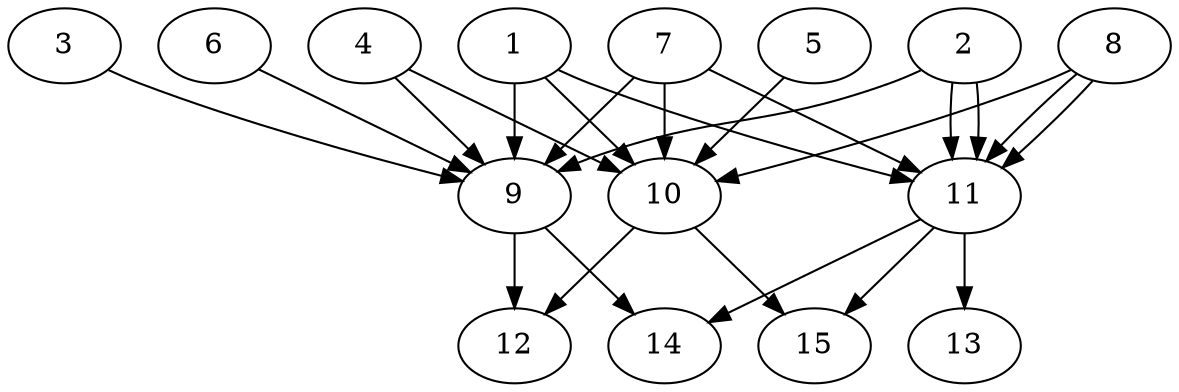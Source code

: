 // DAG automatically generated by daggen at Tue Aug  6 16:26:17 2019
// ./daggen --dot -n 15 --ccr 0.5 --fat 0.7 --regular 0.5 --density 0.7 --mindata 5242880 --maxdata 52428800 
digraph G {
  1 [size="31485952", alpha="0.10", expect_size="15742976"] 
  1 -> 9 [size ="15742976"]
  1 -> 10 [size ="15742976"]
  1 -> 11 [size ="15742976"]
  2 [size="43798528", alpha="0.12", expect_size="21899264"] 
  2 -> 9 [size ="21899264"]
  2 -> 11 [size ="21899264"]
  2 -> 11 [size ="21899264"]
  3 [size="64278528", alpha="0.04", expect_size="32139264"] 
  3 -> 9 [size ="32139264"]
  4 [size="44838912", alpha="0.11", expect_size="22419456"] 
  4 -> 9 [size ="22419456"]
  4 -> 10 [size ="22419456"]
  5 [size="20115456", alpha="0.04", expect_size="10057728"] 
  5 -> 10 [size ="10057728"]
  6 [size="18579456", alpha="0.17", expect_size="9289728"] 
  6 -> 9 [size ="9289728"]
  7 [size="23189504", alpha="0.06", expect_size="11594752"] 
  7 -> 9 [size ="11594752"]
  7 -> 10 [size ="11594752"]
  7 -> 11 [size ="11594752"]
  8 [size="96645120", alpha="0.13", expect_size="48322560"] 
  8 -> 10 [size ="48322560"]
  8 -> 11 [size ="48322560"]
  8 -> 11 [size ="48322560"]
  9 [size="87427072", alpha="0.10", expect_size="43713536"] 
  9 -> 12 [size ="43713536"]
  9 -> 14 [size ="43713536"]
  10 [size="48187392", alpha="0.12", expect_size="24093696"] 
  10 -> 12 [size ="24093696"]
  10 -> 15 [size ="24093696"]
  11 [size="91150336", alpha="0.14", expect_size="45575168"] 
  11 -> 13 [size ="45575168"]
  11 -> 14 [size ="45575168"]
  11 -> 15 [size ="45575168"]
  12 [size="42913792", alpha="0.12", expect_size="21456896"] 
  13 [size="99348480", alpha="0.20", expect_size="49674240"] 
  14 [size="23486464", alpha="0.19", expect_size="11743232"] 
  15 [size="73707520", alpha="0.04", expect_size="36853760"] 
}
